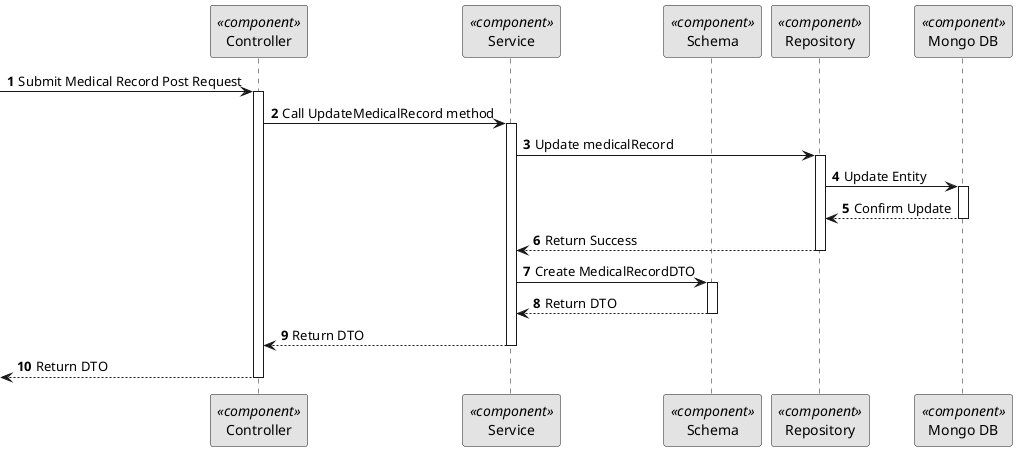 @startuml 7.2.6
skinparam monochrome true
skinparam packageStyle rectangle
skinparam shadowing false

autonumber

participant "Controller" as CTRL <<component>>
participant "Service" as SERV <<component>>
participant "Schema" as DOM <<component>>
participant "Repository" as REPO <<component>>
participant "Mongo DB" as BDD <<component>>

-> CTRL: Submit Medical Record Post Request
activate CTRL

CTRL -> SERV: Call UpdateMedicalRecord method
activate SERV



SERV -> REPO : Update medicalRecord
activate REPO

REPO -> BDD : Update Entity
activate BDD

BDD --> REPO : Confirm Update
deactivate BDD

REPO --> SERV : Return Success
deactivate REPO

SERV -> DOM : Create MedicalRecordDTO
activate DOM

DOM --> SERV : Return DTO
deactivate DOM

SERV --> CTRL : Return DTO
deactivate SERV

<-- CTRL  : Return DTO
deactivate CTRL

@enduml